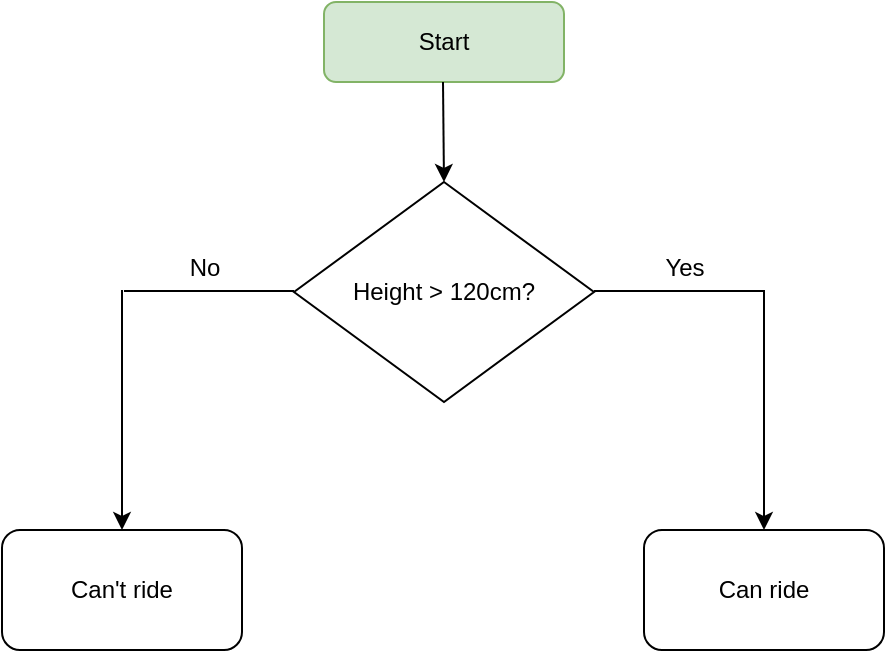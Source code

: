 <mxfile version="22.0.4" type="github">
  <diagram id="C5RBs43oDa-KdzZeNtuy" name="Page-1">
    <mxGraphModel dx="1434" dy="798" grid="1" gridSize="10" guides="1" tooltips="1" connect="1" arrows="1" fold="1" page="1" pageScale="1" pageWidth="827" pageHeight="1169" math="0" shadow="0">
      <root>
        <mxCell id="WIyWlLk6GJQsqaUBKTNV-0" />
        <mxCell id="WIyWlLk6GJQsqaUBKTNV-1" parent="WIyWlLk6GJQsqaUBKTNV-0" />
        <mxCell id="lYftoGgIX5oQ5-9ptulI-0" value="Start" style="rounded=1;whiteSpace=wrap;html=1;fillColor=#d5e8d4;strokeColor=#82b366;" vertex="1" parent="WIyWlLk6GJQsqaUBKTNV-1">
          <mxGeometry x="400" y="80" width="120" height="40" as="geometry" />
        </mxCell>
        <mxCell id="lYftoGgIX5oQ5-9ptulI-1" value="" style="endArrow=classic;html=1;rounded=0;" edge="1" parent="WIyWlLk6GJQsqaUBKTNV-1">
          <mxGeometry width="50" height="50" relative="1" as="geometry">
            <mxPoint x="459.5" y="120" as="sourcePoint" />
            <mxPoint x="460" y="170" as="targetPoint" />
          </mxGeometry>
        </mxCell>
        <mxCell id="lYftoGgIX5oQ5-9ptulI-2" value="Height &amp;gt; 120cm?" style="rhombus;whiteSpace=wrap;html=1;" vertex="1" parent="WIyWlLk6GJQsqaUBKTNV-1">
          <mxGeometry x="385" y="170" width="150" height="110" as="geometry" />
        </mxCell>
        <mxCell id="lYftoGgIX5oQ5-9ptulI-18" value="" style="endArrow=none;html=1;rounded=0;" edge="1" parent="WIyWlLk6GJQsqaUBKTNV-1">
          <mxGeometry width="50" height="50" relative="1" as="geometry">
            <mxPoint x="535" y="224.5" as="sourcePoint" />
            <mxPoint x="620" y="224.5" as="targetPoint" />
          </mxGeometry>
        </mxCell>
        <mxCell id="lYftoGgIX5oQ5-9ptulI-19" value="" style="endArrow=classic;html=1;rounded=0;" edge="1" parent="WIyWlLk6GJQsqaUBKTNV-1">
          <mxGeometry width="50" height="50" relative="1" as="geometry">
            <mxPoint x="620" y="224" as="sourcePoint" />
            <mxPoint x="620" y="344" as="targetPoint" />
          </mxGeometry>
        </mxCell>
        <mxCell id="lYftoGgIX5oQ5-9ptulI-20" value="Yes" style="text;html=1;align=center;verticalAlign=middle;resizable=0;points=[];autosize=1;strokeColor=none;fillColor=none;" vertex="1" parent="WIyWlLk6GJQsqaUBKTNV-1">
          <mxGeometry x="560" y="198" width="40" height="30" as="geometry" />
        </mxCell>
        <mxCell id="lYftoGgIX5oQ5-9ptulI-21" value="Can ride" style="rounded=1;whiteSpace=wrap;html=1;" vertex="1" parent="WIyWlLk6GJQsqaUBKTNV-1">
          <mxGeometry x="560" y="344" width="120" height="60" as="geometry" />
        </mxCell>
        <mxCell id="lYftoGgIX5oQ5-9ptulI-22" value="" style="endArrow=none;html=1;rounded=0;" edge="1" parent="WIyWlLk6GJQsqaUBKTNV-1">
          <mxGeometry width="50" height="50" relative="1" as="geometry">
            <mxPoint x="300" y="224.5" as="sourcePoint" />
            <mxPoint x="385" y="224.5" as="targetPoint" />
          </mxGeometry>
        </mxCell>
        <mxCell id="lYftoGgIX5oQ5-9ptulI-23" value="" style="endArrow=classic;html=1;rounded=0;" edge="1" parent="WIyWlLk6GJQsqaUBKTNV-1">
          <mxGeometry width="50" height="50" relative="1" as="geometry">
            <mxPoint x="299" y="224" as="sourcePoint" />
            <mxPoint x="299" y="344" as="targetPoint" />
          </mxGeometry>
        </mxCell>
        <mxCell id="lYftoGgIX5oQ5-9ptulI-24" value="Can&#39;t ride" style="rounded=1;whiteSpace=wrap;html=1;" vertex="1" parent="WIyWlLk6GJQsqaUBKTNV-1">
          <mxGeometry x="239" y="344" width="120" height="60" as="geometry" />
        </mxCell>
        <mxCell id="lYftoGgIX5oQ5-9ptulI-25" value="No" style="text;html=1;align=center;verticalAlign=middle;resizable=0;points=[];autosize=1;strokeColor=none;fillColor=none;" vertex="1" parent="WIyWlLk6GJQsqaUBKTNV-1">
          <mxGeometry x="320" y="198" width="40" height="30" as="geometry" />
        </mxCell>
      </root>
    </mxGraphModel>
  </diagram>
</mxfile>
